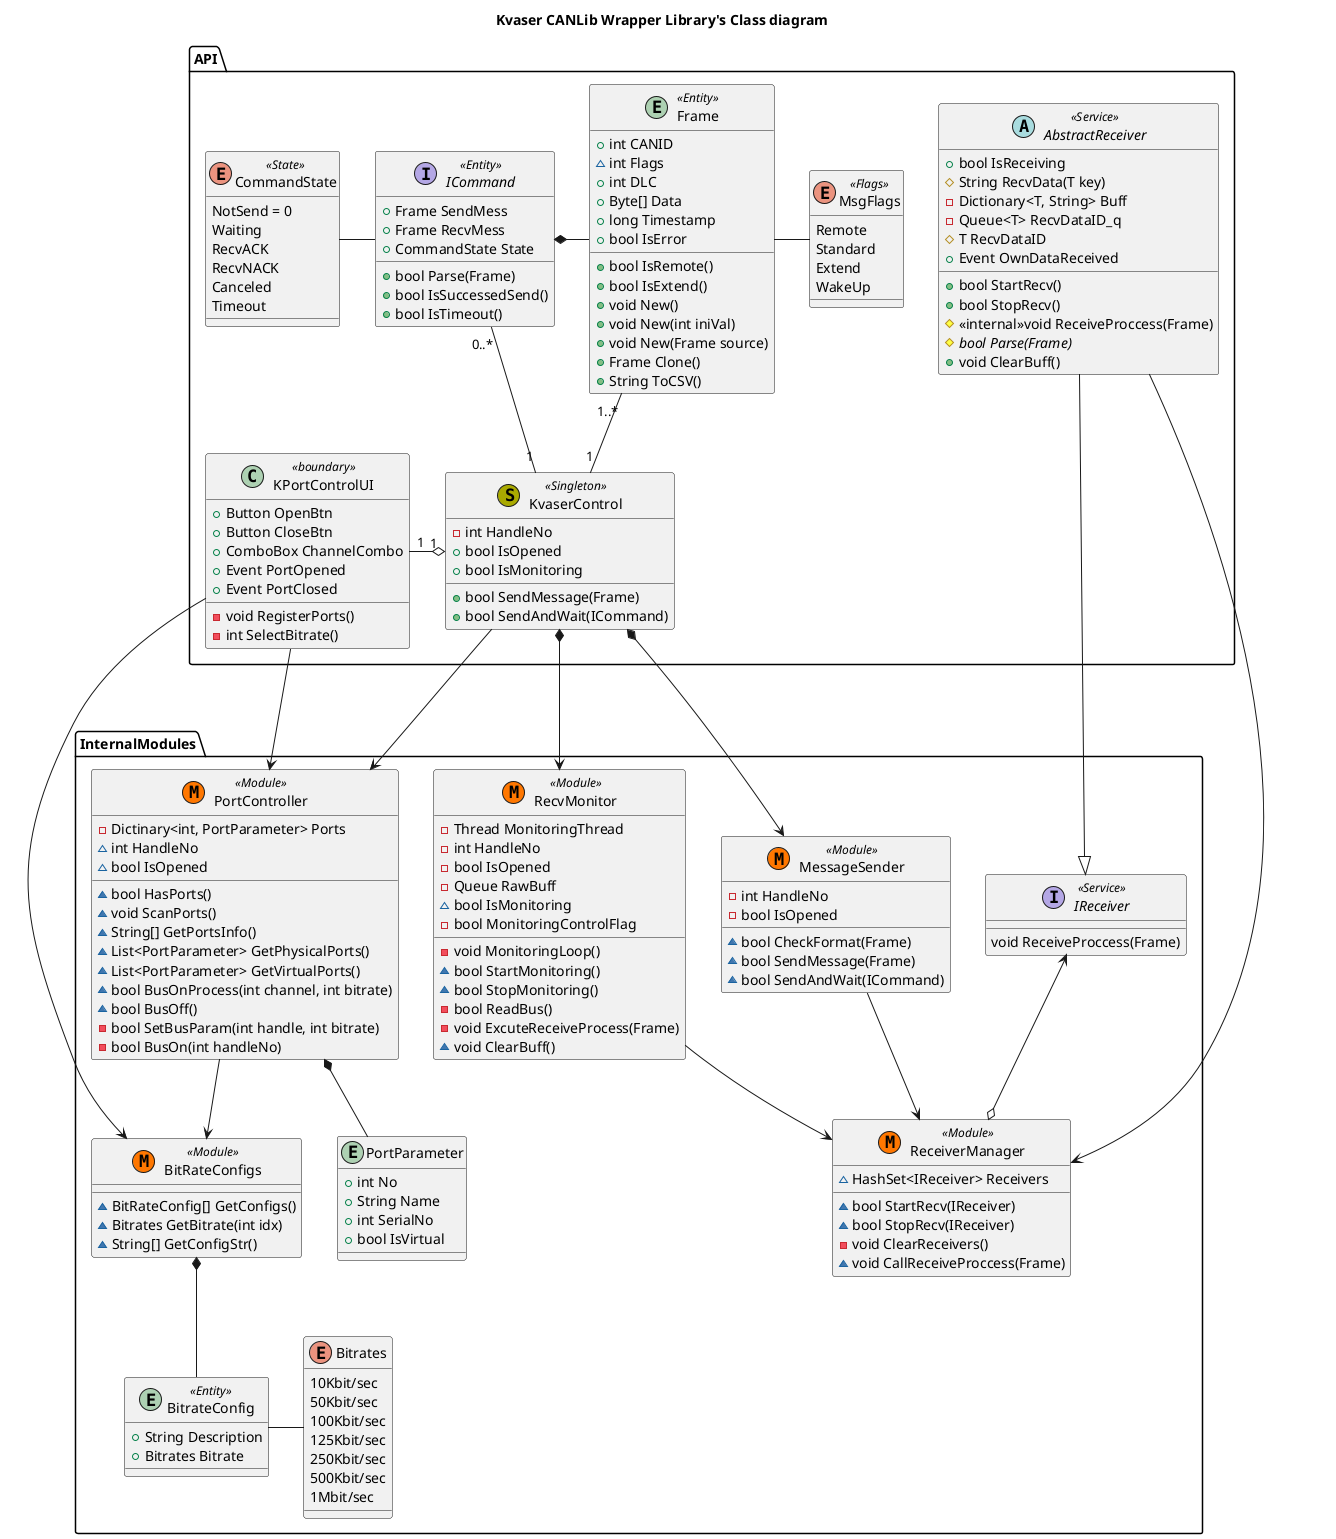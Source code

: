 @startuml

title "Kvaser CANLib Wrapper Library's Class diagram"

package API{

    class KPortControlUI<<boundary>>{
        +Button OpenBtn
        +Button CloseBtn
        +ComboBox ChannelCombo
        -void RegisterPorts()
        -int SelectBitrate()
        +Event PortOpened
        +Event PortClosed
    }

    class KvaserControl<< (S, #AAAA00) Singleton>>{
        -int HandleNo
        +bool IsOpened
        +bool IsMonitoring
        
        +bool SendMessage(Frame)
        +bool SendAndWait(ICommand)
    }

    entity Frame<<Entity>>{
        +int CANID
        ~int Flags
        +int DLC
        +Byte[] Data
        +long Timestamp
        +bool IsError
        +bool IsRemote()
        +bool IsExtend()
        +void New()
        +void New(int iniVal)
        +void New(Frame source)
        +Frame Clone()
        +String ToCSV()
    }

    enum MsgFlags<<Flags>>{
        Remote
        Standard
        Extend
        WakeUp
    }

    abstract AbstractReceiver<<Service>>{
        +bool IsReceiving
        #{field}String RecvData(T key)
        -Dictionary<T, String> Buff
        -Queue<T> RecvDataID_q
        #T RecvDataID
        +Event OwnDataReceived
        +bool StartRecv()
        +bool StopRecv()
        #<<internal>>void ReceiveProccess(Frame)
        #{abstract}bool Parse(Frame)
        +void ClearBuff()
    }


    Interface ICommand<<Entity>>{
        +Frame SendMess
        +Frame RecvMess
        +CommandState State
        +bool Parse(Frame)
        +bool IsSuccessedSend()
        +bool IsTimeout()
    }

    Enum CommandState<<State>>{
        NotSend = 0
        Waiting
        RecvACK
        RecvNACK
        Canceled
        Timeout
    }

    KPortControlUI "1" -l-o "1" KvaserControl

    KvaserControl "1" -u- "0..*" ICommand
    KvaserControl "1" -l "1..*" Frame

    CommandState - ICommand
    Frame -* ICommand 
    Frame - MsgFlags 
}

package InternalModules{
    class BitRateConfigs<< (M, #FF7700) Module>>{
        ~BitRateConfig[] GetConfigs()
        ~Bitrates GetBitrate(int idx)
        ~String[] GetConfigStr()
    }

    entity BitrateConfig<<Entity>>{
        +String Description
        +Bitrates Bitrate
    }

    enum Bitrates{
        10Kbit/sec
        50Kbit/sec
        100Kbit/sec
        125Kbit/sec
        250Kbit/sec
        500Kbit/sec
        1Mbit/sec
    }

    class PortController<< (M, #FF7700) Module>>{
        -{field} Dictinary<int, PortParameter> Ports
        ~int HandleNo
        ~bool IsOpened
        ~bool HasPorts()
        ~void ScanPorts()
        ~String[] GetPortsInfo()
        ~List<PortParameter> GetPhysicalPorts()
        ~List<PortParameter> GetVirtualPorts()
        ~bool BusOnProcess(int channel, int bitrate)
        ~bool BusOff()
        -bool SetBusParam(int handle, int bitrate)
        -bool BusOn(int handleNo)
    }

    entity PortParameter{
        +int No
        +String Name
        +int SerialNo
        +bool IsVirtual
    }

    class RecvMonitor<< (M, #FF7700) Module>>{
        -Thread MonitoringThread
        -int HandleNo
        -bool IsOpened
        -Queue RawBuff
        ~bool IsMonitoring
        -bool MonitoringControlFlag
        -void MonitoringLoop()
        ~bool StartMonitoring()
        ~bool StopMonitoring()
        -bool ReadBus()
        -void ExcuteReceiveProcess(Frame)
        ~void ClearBuff()
    }

    class ReceiverManager<< (M, #FF7700) Module>>{
        ~HashSet<IReceiver> Receivers
        ~bool StartRecv(IReceiver)
        ~bool StopRecv(IReceiver)
        -void ClearReceivers()
        ~void CallReceiveProccess(Frame)
    }

        Interface IReceiver<<Service>>{
        void ReceiveProccess(Frame)
    }

    class MessageSender<< (M, #FF7700) Module>>{
        -int HandleNo
        -bool IsOpened
        ~bool CheckFormat(Frame)
        ~bool SendMessage(Frame)
        ~bool SendAndWait(ICommand)
    }

    RecvMonitor --> ReceiverManager
    MessageSender --> ReceiverManager
    
    PortController *-- PortParameter
    PortController --> BitRateConfigs

    BitRateConfigs *-- BitrateConfig
    BitrateConfig - Bitrates

}


KPortControlUI ---> PortController
KPortControlUI ----> BitRateConfigs

KvaserControl ---> PortController
KvaserControl *---> RecvMonitor
KvaserControl *---> MessageSender

AbstractReceiver --|> IReceiver
IReceiver <--o ReceiverManager

AbstractReceiver ---> ReceiverManager

@enduml